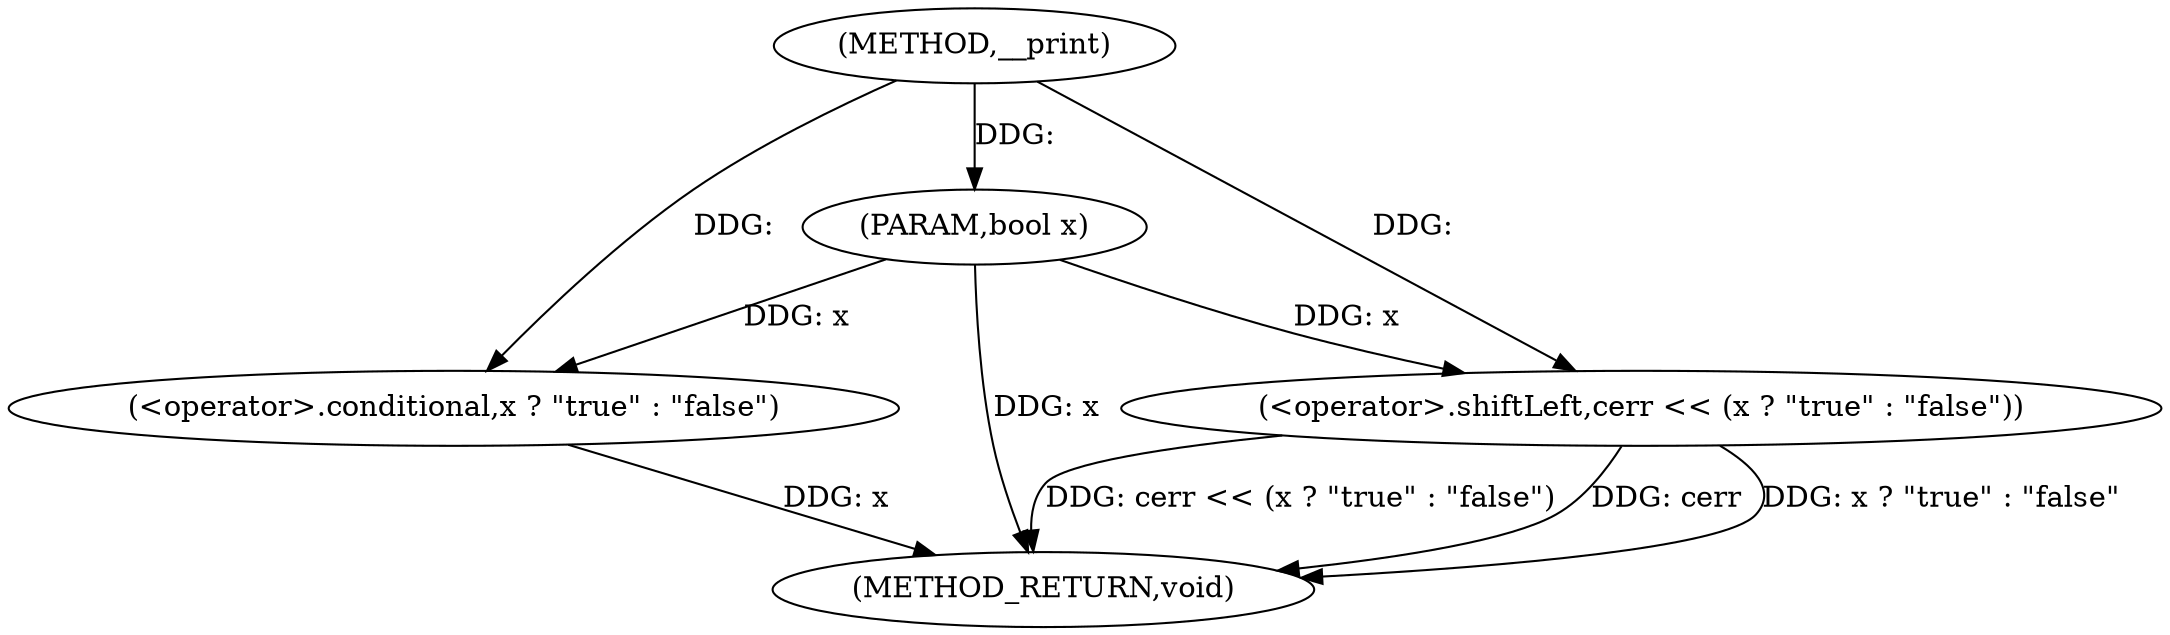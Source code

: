 digraph "__print" {  
"1000190" [label = "(METHOD,__print)" ]
"1000199" [label = "(METHOD_RETURN,void)" ]
"1000191" [label = "(PARAM,bool x)" ]
"1000193" [label = "(<operator>.shiftLeft,cerr << (x ? \"true\" : \"false\"))" ]
"1000195" [label = "(<operator>.conditional,x ? \"true\" : \"false\")" ]
  "1000191" -> "1000199"  [ label = "DDG: x"] 
  "1000195" -> "1000199"  [ label = "DDG: x"] 
  "1000193" -> "1000199"  [ label = "DDG: x ? \"true\" : \"false\""] 
  "1000193" -> "1000199"  [ label = "DDG: cerr << (x ? \"true\" : \"false\")"] 
  "1000193" -> "1000199"  [ label = "DDG: cerr"] 
  "1000190" -> "1000191"  [ label = "DDG: "] 
  "1000190" -> "1000193"  [ label = "DDG: "] 
  "1000191" -> "1000193"  [ label = "DDG: x"] 
  "1000191" -> "1000195"  [ label = "DDG: x"] 
  "1000190" -> "1000195"  [ label = "DDG: "] 
}
